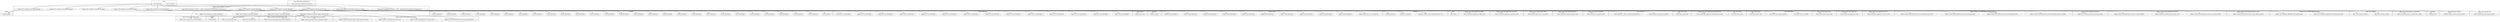 digraph {
graph [overlap=false]
subgraph cluster_aliased {
	label="aliased";
	"aliased::import";
}
subgraph cluster_Moose_Meta_Role_Application_ToRole {
	label="Moose::Meta::Role::Application::ToRole";
	"Moose::Meta::Role::Application::ToRole::meta";
}
subgraph cluster_Moose_Meta_Role_Application_ToInstance {
	label="Moose::Meta::Role::Application::ToInstance";
	"Moose::Meta::Role::Application::ToInstance::meta";
}
subgraph cluster_DBIx_Class_Relationship_CascadeActions {
	label="DBIx::Class::Relationship::CascadeActions";
	"DBIx::Class::Relationship::CascadeActions::update";
}
subgraph cluster_DBIx_Class_ResultSet {
	label="DBIx::Class::ResultSet";
	"DBIx::Class::ResultSet::all";
	"DBIx::Class::ResultSet::count";
}
subgraph cluster_Moose {
	label="Moose";
	"Moose::BEGIN@9";
	"Moose::BEGIN@41";
	"Moose::BEGIN@15";
	"Moose::extends";
	"Moose::BEGIN@29";
	"Moose::BEGIN@45";
	"Moose::BEGIN@34";
	"Moose::BEGIN@21";
	"Moose::BEGIN@37";
	"Moose::BEGIN@36";
	"Moose::BEGIN@39";
	"Moose::BEGIN@28";
	"Moose::BEGIN@42";
	"Moose::BEGIN@11";
	"Moose::BEGIN@32";
	"Moose::BEGIN@14";
	"Moose::BEGIN@44";
	"Moose::BEGIN@19";
	"Moose::BEGIN@38";
	"Moose::BEGIN@31";
	"Moose::BEGIN@30";
	"Moose::BEGIN@23";
	"Moose::BEGIN@40";
	"Moose::BEGIN@18";
	"Moose::BEGIN@2";
	"Moose::BEGIN@13";
	"Moose::BEGIN@8";
	"Moose::BEGIN@47";
}
subgraph cluster_Tapper_Schema_TestrunDB_Result_TestrunScheduling {
	label="Tapper::Schema::TestrunDB::Result::TestrunScheduling";
	"Tapper::Schema::TestrunDB::Result::TestrunScheduling::queue";
	"Tapper::Schema::TestrunDB::Result::TestrunScheduling::mark_as_running";
	"Tapper::Schema::TestrunDB::Result::TestrunScheduling::testrun";
	"Tapper::Schema::TestrunDB::Result::TestrunScheduling::auto_rerun";
}
subgraph cluster_feature {
	label="feature";
	"feature::import";
}
subgraph cluster_Tapper_MCP_Net {
	label="Tapper::MCP::Net";
	"Tapper::MCP::Net::BEGIN@13";
	"Tapper::MCP::Net::BEGIN@3";
	"Tapper::MCP::Net::BEGIN@15";
	"Tapper::MCP::Net::BEGIN@10";
	"Tapper::MCP::Net::BEGIN@9";
	"Tapper::MCP::Net::BEGIN@4";
	"Tapper::MCP::Net::BEGIN@5";
	"Tapper::MCP::Net::BEGIN@20";
	"Tapper::MCP::Net::BEGIN@242";
	"Tapper::MCP::Net::BEGIN@12";
	"Tapper::MCP::Net::BEGIN@16";
	"Tapper::MCP::Net::BEGIN@14";
	"Tapper::MCP::Net::BEGIN@7";
	"Tapper::MCP::Net::BEGIN@11";
}
subgraph cluster_DBIx_Class_Storage_DBI_Cursor {
	label="DBIx::Class::Storage::DBI::Cursor";
	"DBIx::Class::Storage::DBI::Cursor::DESTROY";
}
subgraph cluster_Tapper_MCP_Scheduler_PrioQueue {
	label="Tapper::MCP::Scheduler::PrioQueue";
	"Tapper::MCP::Scheduler::PrioQueue::get_first_fitting";
}
subgraph cluster_base {
	label="base";
	"base::import";
}
subgraph cluster_Moose_Meta_TypeCoercion_Union {
	label="Moose::Meta::TypeCoercion::Union";
	"Moose::Meta::TypeCoercion::Union::meta";
}
subgraph cluster_Tapper_Schema_TestrunDB_Result_Host {
	label="Tapper::Schema::TestrunDB::Result::Host";
	"Tapper::Schema::TestrunDB::Result::Host::queuehosts";
}
subgraph cluster_Exporter {
	label="Exporter";
	"Exporter::import";
}
subgraph cluster_DateTime {
	label="DateTime";
	"DateTime::now";
}
subgraph cluster_Tapper_Schema_TestrunDB_Result_Testrun {
	label="Tapper::Schema::TestrunDB::Result::Testrun";
	"Tapper::Schema::TestrunDB::Result::Testrun::scenario_element";
	"Tapper::Schema::TestrunDB::Result::Testrun::starttime_testrun";
	"Tapper::Schema::TestrunDB::Result::Testrun::rerun";
}
subgraph cluster_Moose_Meta_Role_Method_Required {
	label="Moose::Meta::Role::Method::Required";
	"Moose::Meta::Role::Method::Required::meta";
}
subgraph cluster_Tapper_Model {
	label="Tapper::Model";
	"Tapper::Model::BEGIN@13";
	"Tapper::Model::BEGIN@24";
	"Tapper::Model::BEGIN@26";
	"Tapper::Model::BEGIN@21";
	"Tapper::Model::BEGIN@25";
	"Tapper::Model::BEGIN@11";
	"Tapper::Model::BEGIN@2";
	"Tapper::Model::BEGIN@90";
	"Tapper::Model::BEGIN@22";
	"Tapper::Model::free_hosts_with_features";
	"Tapper::Model::BEGIN@10";
}
subgraph cluster_Tapper_Schema_TestrunDB_ResultSet_Queue {
	label="Tapper::Schema::TestrunDB::ResultSet::Queue";
	"Tapper::Schema::TestrunDB::ResultSet::Queue::official_queuelist";
}
subgraph cluster_Moose_Meta_Role_Composite {
	label="Moose::Meta::Role::Composite";
	"Moose::Meta::Role::Composite::meta";
}
subgraph cluster_Tapper_Schema_TestrunDB_Result_Queue {
	label="Tapper::Schema::TestrunDB::Result::Queue";
	"Tapper::Schema::TestrunDB::Result::Queue::name";
	"Tapper::Schema::TestrunDB::Result::Queue::queued_testruns";
	"Tapper::Schema::TestrunDB::Result::Queue::get_first_fitting";
	"Tapper::Schema::TestrunDB::Result::Queue::id";
}
subgraph cluster_Moose_Exporter {
	label="Moose::Exporter";
	"Moose::Exporter::setup_import_methods";
	"Moose::Exporter::__ANON__[Moose/Exporter.pm:492]";
}
subgraph cluster_Moose_Meta_Role {
	label="Moose::Meta::Role";
	"Moose::Meta::Role::meta";
}
subgraph cluster_Moose_Meta_Role_Application_RoleSummation {
	label="Moose::Meta::Role::Application::RoleSummation";
	"Moose::Meta::Role::Application::RoleSummation::meta";
}
subgraph cluster_Tapper_MCP_Scheduler_Algorithm_WFQ {
	label="Tapper::MCP::Scheduler::Algorithm::WFQ";
	"Tapper::MCP::Scheduler::Algorithm::WFQ::lookup_next_queue";
	"Tapper::MCP::Scheduler::Algorithm::WFQ::update_queue";
}
subgraph cluster_DBIx_Class_Schema {
	label="DBIx::Class::Schema";
	"DBIx::Class::Schema::resultset";
	"DBIx::Class::Schema::storage";
}
subgraph cluster_Tapper_Schema_TestrunDB_Result_QueueHost {
	label="Tapper::Schema::TestrunDB::Result::QueueHost";
	"Tapper::Schema::TestrunDB::Result::QueueHost::queue";
}
subgraph cluster_Class_MOP_Mixin {
	label="Class::MOP::Mixin";
	"Class::MOP::Mixin::meta";
}
subgraph cluster_Class_MOP_Object {
	label="Class::MOP::Object";
	"Class::MOP::Object::meta";
}
subgraph cluster_Tapper_MCP_Scheduler_Controller {
	label="Tapper::MCP::Scheduler::Controller";
	"Tapper::MCP::Scheduler::Controller::BEGIN@11";
	"Tapper::MCP::Scheduler::Controller::BEGIN@9";
	"Tapper::MCP::Scheduler::Controller::__ANON__[lib/Tapper/MCP/Scheduler/Controller.pm:14]";
	"Tapper::MCP::Scheduler::Controller::BEGIN@8";
	"Tapper::MCP::Scheduler::Controller::BEGIN@7";
	"Tapper::MCP::Scheduler::Controller::prioqueue";
	"Tapper::MCP::Scheduler::Controller::BEGIN@10";
	"Tapper::MCP::Scheduler::Controller::__ANON__[lib/Tapper/MCP/Scheduler/Controller.pm:26]";
	"Tapper::MCP::Scheduler::Controller::BEGIN@6";
	"Tapper::MCP::Scheduler::Controller::BEGIN@5.1";
	"Tapper::MCP::Scheduler::Controller::algorithm";
	"Tapper::MCP::Scheduler::Controller::get_next_job";
	"Tapper::MCP::Scheduler::Controller::mark_job_as_running";
	"Tapper::MCP::Scheduler::Controller::toggle_bandwith_color";
	"Tapper::MCP::Scheduler::Controller::BEGIN@5";
}
subgraph cluster_DateTime_Format_SQLite {
	label="DateTime::Format::SQLite";
	"DateTime::Format::SQLite::format_datetime";
}
subgraph cluster_Class_MOP_Class {
	label="Class::MOP::Class";
	"Class::MOP::Class::is_mutable";
	"Class::MOP::Class::make_immutable";
}
subgraph cluster_Moose_Object {
	label="Moose::Object";
	"Moose::Object::new";
}
subgraph cluster_main {
	label="main";
	"main::BEGIN@1";
	"main::RUNTIME";
}
subgraph cluster_DBIx_Class_Storage_DBI {
	label="DBIx::Class::Storage::DBI";
	"DBIx::Class::Storage::DBI::datetime_parser";
}
subgraph cluster_Memoize {
	label="Memoize";
	"Memoize::__ANON__[(eval 256)[Memoize.pm:71]:1]";
	"Memoize::_memoizer";
	"Memoize::memoize";
}
subgraph cluster_Class_MOP_Mixin_AttributeCore {
	label="Class::MOP::Mixin::AttributeCore";
	"Class::MOP::Mixin::AttributeCore::default";
}
subgraph cluster_Moose_Meta_TypeCoercion {
	label="Moose::Meta::TypeCoercion";
	"Moose::Meta::TypeCoercion::meta";
}
subgraph cluster_Moose_Meta_Role_Application {
	label="Moose::Meta::Role::Application";
	"Moose::Meta::Role::Application::meta";
}
subgraph cluster_Moose_Meta_Role_Application_ToClass {
	label="Moose::Meta::Role::Application::ToClass";
	"Moose::Meta::Role::Application::ToClass::meta";
}
"Class::MOP::Mixin::AttributeCore::default" -> "Tapper::MCP::Scheduler::Controller::__ANON__[lib/Tapper/MCP/Scheduler/Controller.pm:26]";
"Tapper::MCP::Scheduler::Controller::get_next_job" -> "Tapper::MCP::Scheduler::Controller::toggle_bandwith_color";
"Tapper::MCP::Scheduler::Controller::BEGIN@6" -> "Moose::BEGIN@42";
"Tapper::MCP::Scheduler::Controller::BEGIN@6" -> "Moose::BEGIN@11";
"Class::MOP::Mixin::AttributeCore::default" -> "Tapper::MCP::Scheduler::Controller::__ANON__[lib/Tapper/MCP/Scheduler/Controller.pm:14]";
"Tapper::MCP::Scheduler::Controller::get_next_job" -> "Tapper::MCP::Scheduler::Controller::prioqueue";
"Tapper::MCP::Scheduler::Controller::BEGIN@8" -> "Exporter::import";
"Tapper::MCP::Scheduler::Controller::BEGIN@6" -> "Moose::Meta::TypeCoercion::meta";
"main::BEGIN@1" -> "Tapper::MCP::Scheduler::Controller::BEGIN@11";
"Tapper::MCP::Scheduler::Controller::get_next_job" -> "DBIx::Class::Storage::DBI::Cursor::DESTROY";
"Tapper::MCP::Scheduler::Controller::toggle_bandwith_color" -> "DBIx::Class::Storage::DBI::Cursor::DESTROY";
"Tapper::MCP::Scheduler::Controller::BEGIN@9" -> "aliased::import";
"Tapper::MCP::Scheduler::Controller::BEGIN@10" -> "aliased::import";
"Tapper::MCP::Scheduler::Controller::toggle_bandwith_color" -> "Tapper::Schema::TestrunDB::Result::Queue::queued_testruns";
"Tapper::MCP::Scheduler::Controller::BEGIN@6" -> "Class::MOP::Class::is_mutable";
"Tapper::MCP::Scheduler::Controller::get_next_job" -> "Tapper::MCP::Scheduler::Controller::algorithm";
"Tapper::MCP::Scheduler::Controller::BEGIN@6" -> "Moose::Exporter::__ANON__[Moose/Exporter.pm:492]";
"main::BEGIN@1" -> "Tapper::MCP::Scheduler::Controller::BEGIN@7";
"Tapper::MCP::Scheduler::Controller::BEGIN@11" -> "Tapper::MCP::Net::BEGIN@12";
"Tapper::MCP::Scheduler::Controller::BEGIN@6" -> "Moose::BEGIN@47";
"Tapper::MCP::Scheduler::Controller::mark_job_as_running" -> "DateTime::Format::SQLite::format_datetime";
"Tapper::MCP::Scheduler::Controller::mark_job_as_running" -> "DBIx::Class::Relationship::CascadeActions::update";
"Tapper::MCP::Scheduler::Controller::BEGIN@6" -> "Moose::Meta::Role::Application::RoleSummation::meta";
"Tapper::MCP::Scheduler::Controller::BEGIN@8" -> "Tapper::Model::BEGIN@25";
"Tapper::MCP::Scheduler::Controller::BEGIN@6" -> "Moose::BEGIN@29";
"Tapper::MCP::Scheduler::Controller::BEGIN@6" -> "Moose::BEGIN@45";
"Tapper::MCP::Scheduler::Controller::BEGIN@8" -> "Tapper::Model::BEGIN@10";
"Tapper::MCP::Scheduler::Controller::BEGIN@8" -> "Memoize::memoize";
"Tapper::MCP::Scheduler::Controller::BEGIN@8" -> "Tapper::Model::BEGIN@21";
"Tapper::MCP::Scheduler::Controller::get_next_job" -> "Tapper::MCP::Scheduler::Algorithm::WFQ::update_queue";
"Tapper::MCP::Scheduler::Controller::BEGIN@6" -> "Moose::BEGIN@40";
"Tapper::MCP::Scheduler::Controller::get_next_job" -> "Tapper::Model::free_hosts_with_features";
"Tapper::MCP::Scheduler::Controller::BEGIN@11" -> "Tapper::MCP::Net::BEGIN@7";
"Tapper::MCP::Scheduler::Controller::BEGIN@8" -> "Tapper::Model::BEGIN@13";
"Tapper::MCP::Scheduler::Controller::BEGIN@6" -> "Class::MOP::Object::meta";
"Tapper::MCP::Scheduler::Controller::BEGIN@11" -> "Moose::extends";
"Tapper::MCP::Scheduler::Controller::BEGIN@6" -> "Moose::Meta::Role::Application::ToRole::meta";
"Tapper::MCP::Scheduler::Controller::BEGIN@6" -> "Moose::BEGIN@39";
"main::BEGIN@1" -> "Tapper::MCP::Scheduler::Controller::BEGIN@8";
"Tapper::MCP::Scheduler::Controller::get_next_job" -> "Tapper::Schema::TestrunDB::Result::Testrun::rerun";
"Tapper::MCP::Scheduler::Controller::get_next_job" -> "Memoize::__ANON__[(eval 256)[Memoize.pm:71]:1]";
"Tapper::MCP::Scheduler::Controller::mark_job_as_running" -> "Memoize::__ANON__[(eval 256)[Memoize.pm:71]:1]";
"Tapper::MCP::Scheduler::Controller::toggle_bandwith_color" -> "Tapper::Schema::TestrunDB::Result::QueueHost::queue";
"Tapper::MCP::Scheduler::Controller::BEGIN@11" -> "Tapper::MCP::Net::BEGIN@3";
"Tapper::MCP::Scheduler::Controller::get_next_job" -> "Tapper::Schema::TestrunDB::ResultSet::Queue::official_queuelist";
"Tapper::MCP::Scheduler::Controller::get_next_job" -> "Tapper::Schema::TestrunDB::Result::TestrunScheduling::auto_rerun";
"Tapper::MCP::Scheduler::Controller::BEGIN@11" -> "Tapper::MCP::Net::BEGIN@20";
"Tapper::MCP::Scheduler::Controller::BEGIN@6" -> "Moose::BEGIN@34";
"Tapper::MCP::Scheduler::Controller::BEGIN@6" -> "Moose::Exporter::setup_import_methods";
"Tapper::MCP::Scheduler::Controller::toggle_bandwith_color" -> "Tapper::Schema::TestrunDB::Result::Host::queuehosts";
"Tapper::MCP::Scheduler::Controller::mark_job_as_running" -> "Tapper::Schema::TestrunDB::Result::TestrunScheduling::mark_as_running";
"Tapper::MCP::Scheduler::Controller::BEGIN@11" -> "Tapper::MCP::Net::BEGIN@11";
"Tapper::MCP::Scheduler::Controller::BEGIN@6" -> "Moose::BEGIN@31";
"Tapper::MCP::Scheduler::Controller::BEGIN@6" -> "Moose::BEGIN@15";
"Tapper::MCP::Scheduler::Controller::BEGIN@7" -> "base::import";
"Tapper::MCP::Scheduler::Controller::BEGIN@6" -> "Moose::BEGIN@36";
"main::BEGIN@1" -> "Tapper::MCP::Scheduler::Controller::BEGIN@10";
"Tapper::MCP::Scheduler::Controller::BEGIN@8" -> "Tapper::Model::BEGIN@24";
"Tapper::MCP::Scheduler::Controller::toggle_bandwith_color" -> "DBIx::Class::ResultSet::all";
"Tapper::MCP::Scheduler::Controller::toggle_bandwith_color" -> "DBIx::Class::ResultSet::count";
"Tapper::MCP::Scheduler::Controller::get_next_job" -> "Tapper::Schema::TestrunDB::Result::TestrunScheduling::queue";
"Tapper::MCP::Scheduler::Controller::mark_job_as_running" -> "DBIx::Class::Schema::storage";
"Tapper::MCP::Scheduler::Controller::BEGIN@6" -> "Moose::BEGIN@41";
"Tapper::MCP::Scheduler::Controller::BEGIN@11" -> "Tapper::MCP::Net::BEGIN@242";
"main::RUNTIME" -> "Tapper::MCP::Scheduler::Controller::mark_job_as_running";
"Tapper::MCP::Scheduler::Controller::BEGIN@8" -> "Tapper::Model::BEGIN@90";
"Tapper::MCP::Scheduler::Controller::get_next_job" -> "Memoize::_memoizer";
"Tapper::MCP::Scheduler::Controller::mark_job_as_running" -> "Memoize::_memoizer";
"Tapper::MCP::Scheduler::Controller::BEGIN@11" -> "Tapper::MCP::Net::BEGIN@14";
"Tapper::MCP::Scheduler::Controller::BEGIN@5" -> "Tapper::MCP::Scheduler::Controller::BEGIN@5.1";
"Tapper::MCP::Scheduler::Controller::BEGIN@6" -> "Moose::Meta::Role::Application::ToInstance::meta";
"Tapper::MCP::Scheduler::Controller::BEGIN@6" -> "Moose::BEGIN@18";
"main::RUNTIME" -> "Tapper::MCP::Scheduler::Controller::get_next_job";
"Tapper::MCP::Scheduler::Controller::BEGIN@6" -> "Moose::BEGIN@37";
"main::BEGIN@1" -> "Tapper::MCP::Scheduler::Controller::BEGIN@9";
"Tapper::MCP::Scheduler::Controller::BEGIN@6" -> "Moose::BEGIN@9";
"Tapper::MCP::Scheduler::Controller::get_next_job" -> "Tapper::Schema::TestrunDB::Result::Queue::name";
"Tapper::MCP::Scheduler::Controller::__ANON__[lib/Tapper/MCP/Scheduler/Controller.pm:14]" -> "Moose::Object::new";
"Tapper::MCP::Scheduler::Controller::BEGIN@11" -> "Tapper::MCP::Net::BEGIN@4";
"Tapper::MCP::Scheduler::Controller::get_next_job" -> "Tapper::Schema::TestrunDB::Result::Queue::get_first_fitting";
"Tapper::MCP::Scheduler::Controller::BEGIN@6" -> "Moose::BEGIN@28";
"Tapper::MCP::Scheduler::Controller::BEGIN@6" -> "Moose::BEGIN@14";
"Tapper::MCP::Scheduler::Controller::mark_job_as_running" -> "DBIx::Class::Storage::DBI::datetime_parser";
"Tapper::MCP::Scheduler::Controller::BEGIN@6" -> "Moose::BEGIN@44";
"Tapper::MCP::Scheduler::Controller::BEGIN@6" -> "Moose::Meta::Role::meta";
"Tapper::MCP::Scheduler::Controller::get_next_job" -> "Tapper::Schema::TestrunDB::Result::Testrun::scenario_element";
"Tapper::MCP::Scheduler::Controller::BEGIN@6" -> "Moose::Meta::Role::Method::Required::meta";
"Tapper::MCP::Scheduler::Controller::BEGIN@8" -> "Tapper::Model::BEGIN@26";
"Tapper::MCP::Scheduler::Controller::BEGIN@11" -> "Tapper::MCP::Net::BEGIN@9";
"Tapper::MCP::Scheduler::Controller::BEGIN@8" -> "Tapper::Model::BEGIN@2";
"Tapper::MCP::Scheduler::Controller::get_next_job" -> "DBIx::Class::Schema::resultset";
"main::BEGIN@1" -> "Tapper::MCP::Scheduler::Controller::BEGIN@6";
"Tapper::MCP::Scheduler::Controller::BEGIN@11" -> "Tapper::MCP::Net::BEGIN@10";
"Tapper::MCP::Scheduler::Controller::BEGIN@6" -> "Moose::Meta::Role::Application::meta";
"Tapper::MCP::Scheduler::Controller::BEGIN@8" -> "Tapper::Model::BEGIN@22";
"Tapper::MCP::Scheduler::Controller::get_next_job" -> "Tapper::Schema::TestrunDB::Result::TestrunScheduling::testrun";
"Tapper::MCP::Scheduler::Controller::mark_job_as_running" -> "Tapper::Schema::TestrunDB::Result::TestrunScheduling::testrun";
"Tapper::MCP::Scheduler::Controller::BEGIN@11" -> "Tapper::MCP::Net::BEGIN@13";
"Tapper::MCP::Scheduler::Controller::BEGIN@6" -> "Moose::BEGIN@19";
"Tapper::MCP::Scheduler::Controller::toggle_bandwith_color" -> "Tapper::Schema::TestrunDB::Result::Queue::id";
"Tapper::MCP::Scheduler::Controller::BEGIN@6" -> "Moose::BEGIN@23";
"Tapper::MCP::Scheduler::Controller::BEGIN@6" -> "Moose::BEGIN@2";
"Tapper::MCP::Scheduler::Controller::BEGIN@6" -> "Class::MOP::Class::make_immutable";
"Tapper::MCP::Scheduler::Controller::get_next_job" -> "Tapper::MCP::Scheduler::PrioQueue::get_first_fitting";
"Tapper::MCP::Scheduler::Controller::BEGIN@6" -> "Moose::BEGIN@21";
"Tapper::MCP::Scheduler::Controller::BEGIN@6" -> "Moose::BEGIN@32";
"Tapper::MCP::Scheduler::Controller::BEGIN@6" -> "Moose::Meta::TypeCoercion::Union::meta";
"Tapper::MCP::Scheduler::Controller::BEGIN@6" -> "Moose::Meta::Role::Application::ToClass::meta";
"Tapper::MCP::Scheduler::Controller::BEGIN@11" -> "Tapper::MCP::Net::BEGIN@15";
"Tapper::MCP::Scheduler::Controller::BEGIN@6" -> "Class::MOP::Mixin::meta";
"Tapper::MCP::Scheduler::Controller::BEGIN@11" -> "Tapper::MCP::Net::BEGIN@5";
"Tapper::MCP::Scheduler::Controller::get_next_job" -> "Tapper::MCP::Scheduler::Algorithm::WFQ::lookup_next_queue";
"Tapper::MCP::Scheduler::Controller::BEGIN@8" -> "Tapper::Model::BEGIN@11";
"main::BEGIN@1" -> "Tapper::MCP::Scheduler::Controller::BEGIN@5";
"Tapper::MCP::Scheduler::Controller::BEGIN@5.1" -> "feature::import";
"Tapper::MCP::Scheduler::Controller::BEGIN@11" -> "Tapper::MCP::Net::BEGIN@16";
"Tapper::MCP::Scheduler::Controller::BEGIN@6" -> "Moose::BEGIN@13";
"Tapper::MCP::Scheduler::Controller::BEGIN@6" -> "Moose::Meta::Role::Composite::meta";
"Tapper::MCP::Scheduler::Controller::mark_job_as_running" -> "Tapper::Schema::TestrunDB::Result::Testrun::starttime_testrun";
"Tapper::MCP::Scheduler::Controller::BEGIN@6" -> "Moose::BEGIN@8";
"Tapper::MCP::Scheduler::Controller::mark_job_as_running" -> "DateTime::now";
"Tapper::MCP::Scheduler::Controller::BEGIN@6" -> "Moose::BEGIN@38";
"Tapper::MCP::Scheduler::Controller::BEGIN@6" -> "Moose::BEGIN@30";
}
